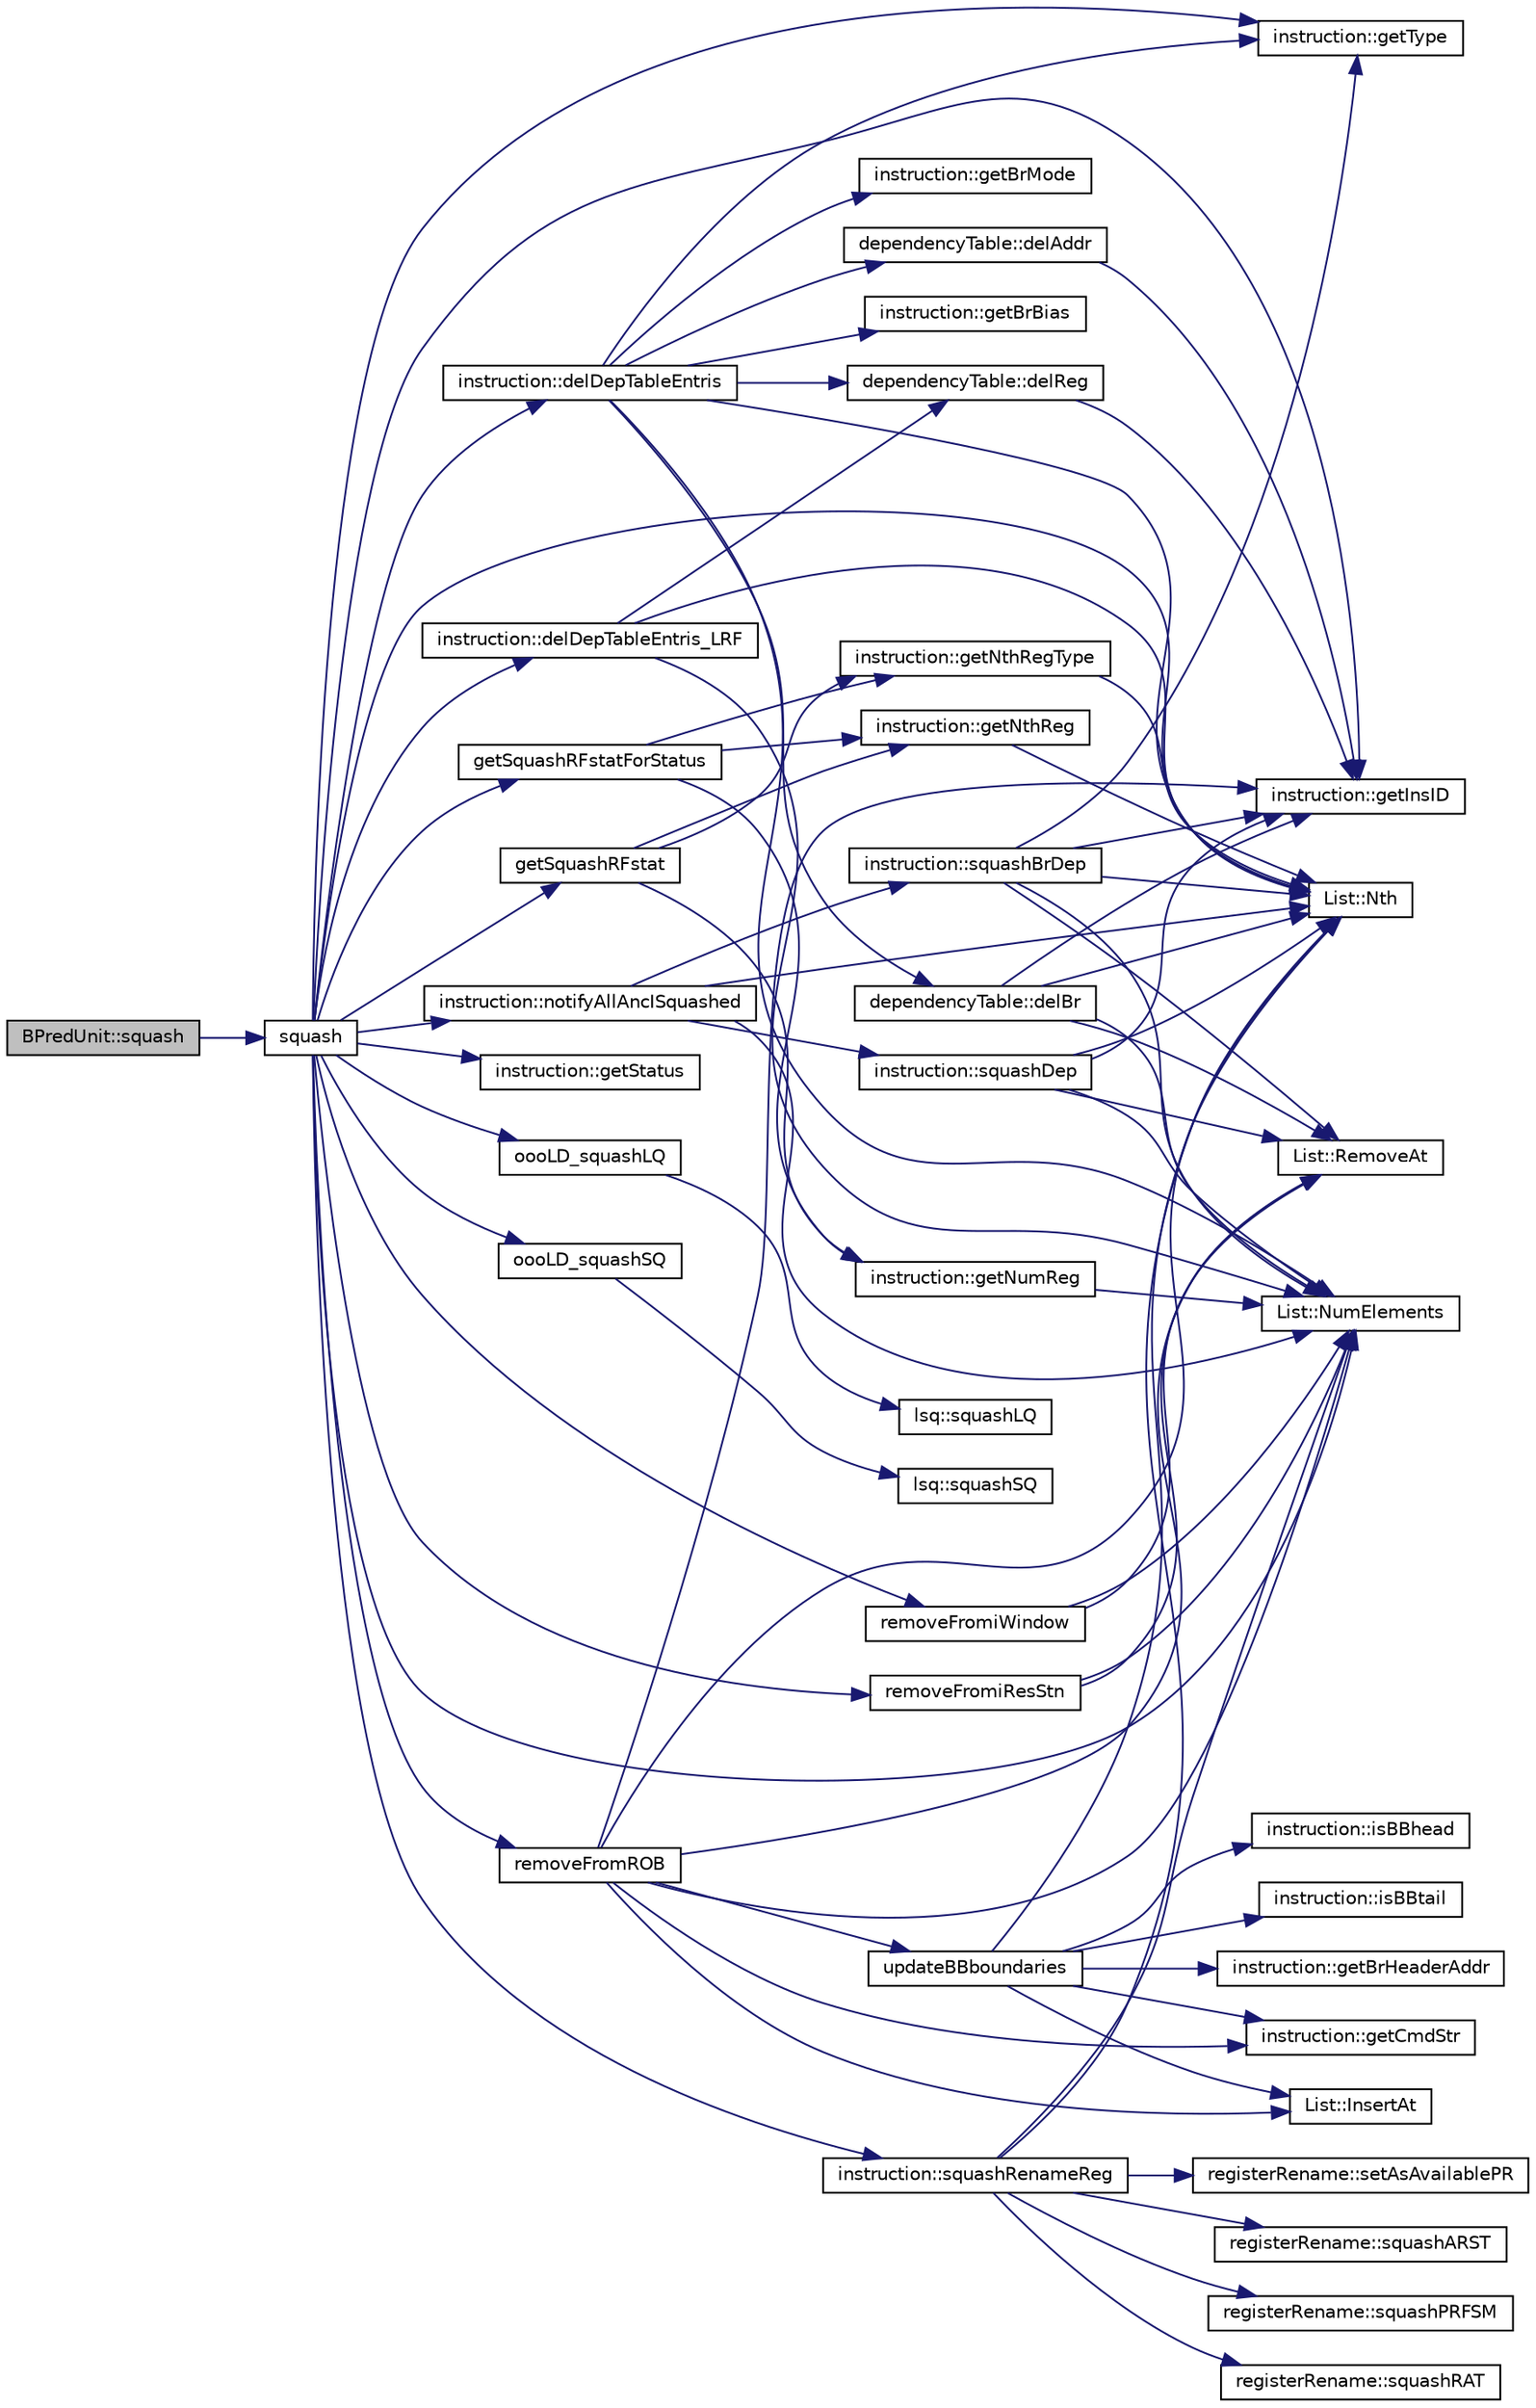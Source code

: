 digraph G
{
  edge [fontname="Helvetica",fontsize="10",labelfontname="Helvetica",labelfontsize="10"];
  node [fontname="Helvetica",fontsize="10",shape=record];
  rankdir=LR;
  Node1 [label="BPredUnit::squash",height=0.2,width=0.4,color="black", fillcolor="grey75", style="filled" fontcolor="black"];
  Node1 -> Node2 [color="midnightblue",fontsize="10",style="solid",fontname="Helvetica"];
  Node2 [label="squash",height=0.2,width=0.4,color="black", fillcolor="white", style="filled",URL="$bkEnd_8cpp.html#ab66b103fb7f2942ca9fd5379cf47893f"];
  Node2 -> Node3 [color="midnightblue",fontsize="10",style="solid",fontname="Helvetica"];
  Node3 [label="instruction::delDepTableEntris",height=0.2,width=0.4,color="black", fillcolor="white", style="filled",URL="$classinstruction.html#aa97fc6d29e3d841baede2a83414b3997"];
  Node3 -> Node4 [color="midnightblue",fontsize="10",style="solid",fontname="Helvetica"];
  Node4 [label="dependencyTable::delAddr",height=0.2,width=0.4,color="black", fillcolor="white", style="filled",URL="$classdependencyTable.html#abffec553d72068c891beb9fa8fe73440"];
  Node4 -> Node5 [color="midnightblue",fontsize="10",style="solid",fontname="Helvetica"];
  Node5 [label="instruction::getInsID",height=0.2,width=0.4,color="black", fillcolor="white", style="filled",URL="$classinstruction.html#a0856c8a7411c298a51cd8d8d5e2f8b12"];
  Node3 -> Node6 [color="midnightblue",fontsize="10",style="solid",fontname="Helvetica"];
  Node6 [label="dependencyTable::delBr",height=0.2,width=0.4,color="black", fillcolor="white", style="filled",URL="$classdependencyTable.html#a6b94d787b12a3979b8b182c7e5bde07f"];
  Node6 -> Node5 [color="midnightblue",fontsize="10",style="solid",fontname="Helvetica"];
  Node6 -> Node7 [color="midnightblue",fontsize="10",style="solid",fontname="Helvetica"];
  Node7 [label="List::Nth",height=0.2,width=0.4,color="black", fillcolor="white", style="filled",URL="$classList.html#a5eb964816de33c85e1d46658ddf8c6c4"];
  Node6 -> Node8 [color="midnightblue",fontsize="10",style="solid",fontname="Helvetica"];
  Node8 [label="List::NumElements",height=0.2,width=0.4,color="black", fillcolor="white", style="filled",URL="$classList.html#ac2e9d50f703b01bf643fa6ce50837c26"];
  Node6 -> Node9 [color="midnightblue",fontsize="10",style="solid",fontname="Helvetica"];
  Node9 [label="List::RemoveAt",height=0.2,width=0.4,color="black", fillcolor="white", style="filled",URL="$classList.html#af17f72d263f90d53ea8501b5b1853470"];
  Node3 -> Node10 [color="midnightblue",fontsize="10",style="solid",fontname="Helvetica"];
  Node10 [label="dependencyTable::delReg",height=0.2,width=0.4,color="black", fillcolor="white", style="filled",URL="$classdependencyTable.html#a6057fc845371e5846048e7c7ede21cd8"];
  Node10 -> Node5 [color="midnightblue",fontsize="10",style="solid",fontname="Helvetica"];
  Node3 -> Node11 [color="midnightblue",fontsize="10",style="solid",fontname="Helvetica"];
  Node11 [label="instruction::getBrBias",height=0.2,width=0.4,color="black", fillcolor="white", style="filled",URL="$classinstruction.html#ac75c130a63a934b5e7e6ea4317a92a73"];
  Node3 -> Node12 [color="midnightblue",fontsize="10",style="solid",fontname="Helvetica"];
  Node12 [label="instruction::getBrMode",height=0.2,width=0.4,color="black", fillcolor="white", style="filled",URL="$classinstruction.html#a5ec270309f416ce62db5ea8e6478819d"];
  Node3 -> Node13 [color="midnightblue",fontsize="10",style="solid",fontname="Helvetica"];
  Node13 [label="instruction::getType",height=0.2,width=0.4,color="black", fillcolor="white", style="filled",URL="$classinstruction.html#a47623362d505a662b974624f81288389"];
  Node3 -> Node7 [color="midnightblue",fontsize="10",style="solid",fontname="Helvetica"];
  Node3 -> Node8 [color="midnightblue",fontsize="10",style="solid",fontname="Helvetica"];
  Node2 -> Node14 [color="midnightblue",fontsize="10",style="solid",fontname="Helvetica"];
  Node14 [label="instruction::delDepTableEntris_LRF",height=0.2,width=0.4,color="black", fillcolor="white", style="filled",URL="$classinstruction.html#ae2485787a9240cab1aa5d9f87df01a04"];
  Node14 -> Node10 [color="midnightblue",fontsize="10",style="solid",fontname="Helvetica"];
  Node14 -> Node7 [color="midnightblue",fontsize="10",style="solid",fontname="Helvetica"];
  Node14 -> Node8 [color="midnightblue",fontsize="10",style="solid",fontname="Helvetica"];
  Node2 -> Node5 [color="midnightblue",fontsize="10",style="solid",fontname="Helvetica"];
  Node2 -> Node15 [color="midnightblue",fontsize="10",style="solid",fontname="Helvetica"];
  Node15 [label="getSquashRFstat",height=0.2,width=0.4,color="black", fillcolor="white", style="filled",URL="$bkEnd_8cpp.html#a3e5129a7cabbb869a82de1f82e856d57"];
  Node15 -> Node16 [color="midnightblue",fontsize="10",style="solid",fontname="Helvetica"];
  Node16 [label="instruction::getNthReg",height=0.2,width=0.4,color="black", fillcolor="white", style="filled",URL="$classinstruction.html#a54412da0ee022e05101d4fb92ee879b9"];
  Node16 -> Node7 [color="midnightblue",fontsize="10",style="solid",fontname="Helvetica"];
  Node15 -> Node17 [color="midnightblue",fontsize="10",style="solid",fontname="Helvetica"];
  Node17 [label="instruction::getNthRegType",height=0.2,width=0.4,color="black", fillcolor="white", style="filled",URL="$classinstruction.html#a9701f53aafaf1b2298378665059cef33"];
  Node17 -> Node7 [color="midnightblue",fontsize="10",style="solid",fontname="Helvetica"];
  Node15 -> Node18 [color="midnightblue",fontsize="10",style="solid",fontname="Helvetica"];
  Node18 [label="instruction::getNumReg",height=0.2,width=0.4,color="black", fillcolor="white", style="filled",URL="$classinstruction.html#af64e1265e882da7e152bd47cb7794c3b"];
  Node18 -> Node8 [color="midnightblue",fontsize="10",style="solid",fontname="Helvetica"];
  Node2 -> Node19 [color="midnightblue",fontsize="10",style="solid",fontname="Helvetica"];
  Node19 [label="getSquashRFstatForStatus",height=0.2,width=0.4,color="black", fillcolor="white", style="filled",URL="$bkEnd_8cpp.html#a832dd92de97859679d2c78b8f8dc99e7"];
  Node19 -> Node16 [color="midnightblue",fontsize="10",style="solid",fontname="Helvetica"];
  Node19 -> Node17 [color="midnightblue",fontsize="10",style="solid",fontname="Helvetica"];
  Node19 -> Node18 [color="midnightblue",fontsize="10",style="solid",fontname="Helvetica"];
  Node2 -> Node20 [color="midnightblue",fontsize="10",style="solid",fontname="Helvetica"];
  Node20 [label="instruction::getStatus",height=0.2,width=0.4,color="black", fillcolor="white", style="filled",URL="$classinstruction.html#ae93f7b1b0385897bb15fc795ee654c37"];
  Node2 -> Node13 [color="midnightblue",fontsize="10",style="solid",fontname="Helvetica"];
  Node2 -> Node21 [color="midnightblue",fontsize="10",style="solid",fontname="Helvetica"];
  Node21 [label="instruction::notifyAllAncISquashed",height=0.2,width=0.4,color="black", fillcolor="white", style="filled",URL="$classinstruction.html#abe8f9b353e303a39ab97f1d4bebba101"];
  Node21 -> Node7 [color="midnightblue",fontsize="10",style="solid",fontname="Helvetica"];
  Node21 -> Node8 [color="midnightblue",fontsize="10",style="solid",fontname="Helvetica"];
  Node21 -> Node22 [color="midnightblue",fontsize="10",style="solid",fontname="Helvetica"];
  Node22 [label="instruction::squashBrDep",height=0.2,width=0.4,color="black", fillcolor="white", style="filled",URL="$classinstruction.html#ad515289a10c6e269fda95c07dd7112bb"];
  Node22 -> Node5 [color="midnightblue",fontsize="10",style="solid",fontname="Helvetica"];
  Node22 -> Node13 [color="midnightblue",fontsize="10",style="solid",fontname="Helvetica"];
  Node22 -> Node7 [color="midnightblue",fontsize="10",style="solid",fontname="Helvetica"];
  Node22 -> Node8 [color="midnightblue",fontsize="10",style="solid",fontname="Helvetica"];
  Node22 -> Node9 [color="midnightblue",fontsize="10",style="solid",fontname="Helvetica"];
  Node21 -> Node23 [color="midnightblue",fontsize="10",style="solid",fontname="Helvetica"];
  Node23 [label="instruction::squashDep",height=0.2,width=0.4,color="black", fillcolor="white", style="filled",URL="$classinstruction.html#a9643852ed74b72636a5327a6278fe12f"];
  Node23 -> Node5 [color="midnightblue",fontsize="10",style="solid",fontname="Helvetica"];
  Node23 -> Node7 [color="midnightblue",fontsize="10",style="solid",fontname="Helvetica"];
  Node23 -> Node8 [color="midnightblue",fontsize="10",style="solid",fontname="Helvetica"];
  Node23 -> Node9 [color="midnightblue",fontsize="10",style="solid",fontname="Helvetica"];
  Node2 -> Node7 [color="midnightblue",fontsize="10",style="solid",fontname="Helvetica"];
  Node2 -> Node8 [color="midnightblue",fontsize="10",style="solid",fontname="Helvetica"];
  Node2 -> Node24 [color="midnightblue",fontsize="10",style="solid",fontname="Helvetica"];
  Node24 [label="oooLD_squashLQ",height=0.2,width=0.4,color="black", fillcolor="white", style="filled",URL="$oooLD__lsq__ctrl_8cpp.html#aca15f4ac47f09261b50050235c712e6b"];
  Node24 -> Node25 [color="midnightblue",fontsize="10",style="solid",fontname="Helvetica"];
  Node25 [label="lsq::squashLQ",height=0.2,width=0.4,color="black", fillcolor="white", style="filled",URL="$classlsq.html#af5c64a015fd83b47c632f67358b10cf6"];
  Node2 -> Node26 [color="midnightblue",fontsize="10",style="solid",fontname="Helvetica"];
  Node26 [label="oooLD_squashSQ",height=0.2,width=0.4,color="black", fillcolor="white", style="filled",URL="$oooLD__lsq__ctrl_8cpp.html#a7d4f9d0d16b3b2e46649a78fcade92fd"];
  Node26 -> Node27 [color="midnightblue",fontsize="10",style="solid",fontname="Helvetica"];
  Node27 [label="lsq::squashSQ",height=0.2,width=0.4,color="black", fillcolor="white", style="filled",URL="$classlsq.html#ac4c427683d9be2a048a1d843a6f5b3a2"];
  Node2 -> Node28 [color="midnightblue",fontsize="10",style="solid",fontname="Helvetica"];
  Node28 [label="removeFromiResStn",height=0.2,width=0.4,color="black", fillcolor="white", style="filled",URL="$bkEnd_8cpp.html#a865779257efd579c612bee7d113a4692"];
  Node28 -> Node8 [color="midnightblue",fontsize="10",style="solid",fontname="Helvetica"];
  Node28 -> Node9 [color="midnightblue",fontsize="10",style="solid",fontname="Helvetica"];
  Node2 -> Node29 [color="midnightblue",fontsize="10",style="solid",fontname="Helvetica"];
  Node29 [label="removeFromiWindow",height=0.2,width=0.4,color="black", fillcolor="white", style="filled",URL="$bkEnd_8cpp.html#a2cc88dd3e5bb835d2853b0692e286158"];
  Node29 -> Node8 [color="midnightblue",fontsize="10",style="solid",fontname="Helvetica"];
  Node29 -> Node9 [color="midnightblue",fontsize="10",style="solid",fontname="Helvetica"];
  Node2 -> Node30 [color="midnightblue",fontsize="10",style="solid",fontname="Helvetica"];
  Node30 [label="removeFromROB",height=0.2,width=0.4,color="black", fillcolor="white", style="filled",URL="$bkEnd_8cpp.html#a30b10d56e06d16f688d896f71bb5ea58"];
  Node30 -> Node31 [color="midnightblue",fontsize="10",style="solid",fontname="Helvetica"];
  Node31 [label="instruction::getCmdStr",height=0.2,width=0.4,color="black", fillcolor="white", style="filled",URL="$classinstruction.html#a95d2dc965b2b6bb037d31af748b98d30"];
  Node30 -> Node5 [color="midnightblue",fontsize="10",style="solid",fontname="Helvetica"];
  Node30 -> Node32 [color="midnightblue",fontsize="10",style="solid",fontname="Helvetica"];
  Node32 [label="List::InsertAt",height=0.2,width=0.4,color="black", fillcolor="white", style="filled",URL="$classList.html#a8d86a82c138b259da6fa0d046aed985b"];
  Node30 -> Node7 [color="midnightblue",fontsize="10",style="solid",fontname="Helvetica"];
  Node30 -> Node8 [color="midnightblue",fontsize="10",style="solid",fontname="Helvetica"];
  Node30 -> Node9 [color="midnightblue",fontsize="10",style="solid",fontname="Helvetica"];
  Node30 -> Node33 [color="midnightblue",fontsize="10",style="solid",fontname="Helvetica"];
  Node33 [label="updateBBboundaries",height=0.2,width=0.4,color="black", fillcolor="white", style="filled",URL="$bkEnd_8cpp.html#a3d96f03b51c73d69d52d695fc3b67751"];
  Node33 -> Node34 [color="midnightblue",fontsize="10",style="solid",fontname="Helvetica"];
  Node34 [label="instruction::getBrHeaderAddr",height=0.2,width=0.4,color="black", fillcolor="white", style="filled",URL="$classinstruction.html#a87aa9628956122d77e3b1f6144f7e6e9"];
  Node33 -> Node31 [color="midnightblue",fontsize="10",style="solid",fontname="Helvetica"];
  Node33 -> Node32 [color="midnightblue",fontsize="10",style="solid",fontname="Helvetica"];
  Node33 -> Node35 [color="midnightblue",fontsize="10",style="solid",fontname="Helvetica"];
  Node35 [label="instruction::isBBhead",height=0.2,width=0.4,color="black", fillcolor="white", style="filled",URL="$classinstruction.html#a62b80293d12bff3fca6bb0e052ab710c"];
  Node33 -> Node36 [color="midnightblue",fontsize="10",style="solid",fontname="Helvetica"];
  Node36 [label="instruction::isBBtail",height=0.2,width=0.4,color="black", fillcolor="white", style="filled",URL="$classinstruction.html#ab72dc8a4eae39e0ae3f7317fa88d66d7"];
  Node33 -> Node7 [color="midnightblue",fontsize="10",style="solid",fontname="Helvetica"];
  Node2 -> Node37 [color="midnightblue",fontsize="10",style="solid",fontname="Helvetica"];
  Node37 [label="instruction::squashRenameReg",height=0.2,width=0.4,color="black", fillcolor="white", style="filled",URL="$classinstruction.html#a9860d38bd4eed33f9047b7829173d183"];
  Node37 -> Node7 [color="midnightblue",fontsize="10",style="solid",fontname="Helvetica"];
  Node37 -> Node8 [color="midnightblue",fontsize="10",style="solid",fontname="Helvetica"];
  Node37 -> Node38 [color="midnightblue",fontsize="10",style="solid",fontname="Helvetica"];
  Node38 [label="registerRename::setAsAvailablePR",height=0.2,width=0.4,color="black", fillcolor="white", style="filled",URL="$classregisterRename.html#a897a4855df90b6dbd2b44a96a48b1a9e"];
  Node37 -> Node39 [color="midnightblue",fontsize="10",style="solid",fontname="Helvetica"];
  Node39 [label="registerRename::squashARST",height=0.2,width=0.4,color="black", fillcolor="white", style="filled",URL="$classregisterRename.html#ae1d746f5735c22c34f2f28b194ef1a55"];
  Node37 -> Node40 [color="midnightblue",fontsize="10",style="solid",fontname="Helvetica"];
  Node40 [label="registerRename::squashPRFSM",height=0.2,width=0.4,color="black", fillcolor="white", style="filled",URL="$classregisterRename.html#aa2e122bca28af9d31425752115a0bceb"];
  Node37 -> Node41 [color="midnightblue",fontsize="10",style="solid",fontname="Helvetica"];
  Node41 [label="registerRename::squashRAT",height=0.2,width=0.4,color="black", fillcolor="white", style="filled",URL="$classregisterRename.html#afd0ae2c9363f1f9067da25ef2ff03001"];
}
